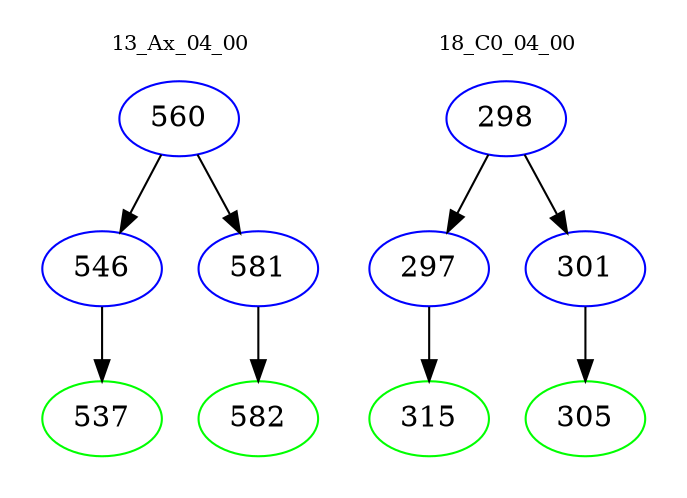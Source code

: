 digraph{
subgraph cluster_0 {
color = white
label = "13_Ax_04_00";
fontsize=10;
T0_560 [label="560", color="blue"]
T0_560 -> T0_546 [color="black"]
T0_546 [label="546", color="blue"]
T0_546 -> T0_537 [color="black"]
T0_537 [label="537", color="green"]
T0_560 -> T0_581 [color="black"]
T0_581 [label="581", color="blue"]
T0_581 -> T0_582 [color="black"]
T0_582 [label="582", color="green"]
}
subgraph cluster_1 {
color = white
label = "18_C0_04_00";
fontsize=10;
T1_298 [label="298", color="blue"]
T1_298 -> T1_297 [color="black"]
T1_297 [label="297", color="blue"]
T1_297 -> T1_315 [color="black"]
T1_315 [label="315", color="green"]
T1_298 -> T1_301 [color="black"]
T1_301 [label="301", color="blue"]
T1_301 -> T1_305 [color="black"]
T1_305 [label="305", color="green"]
}
}
